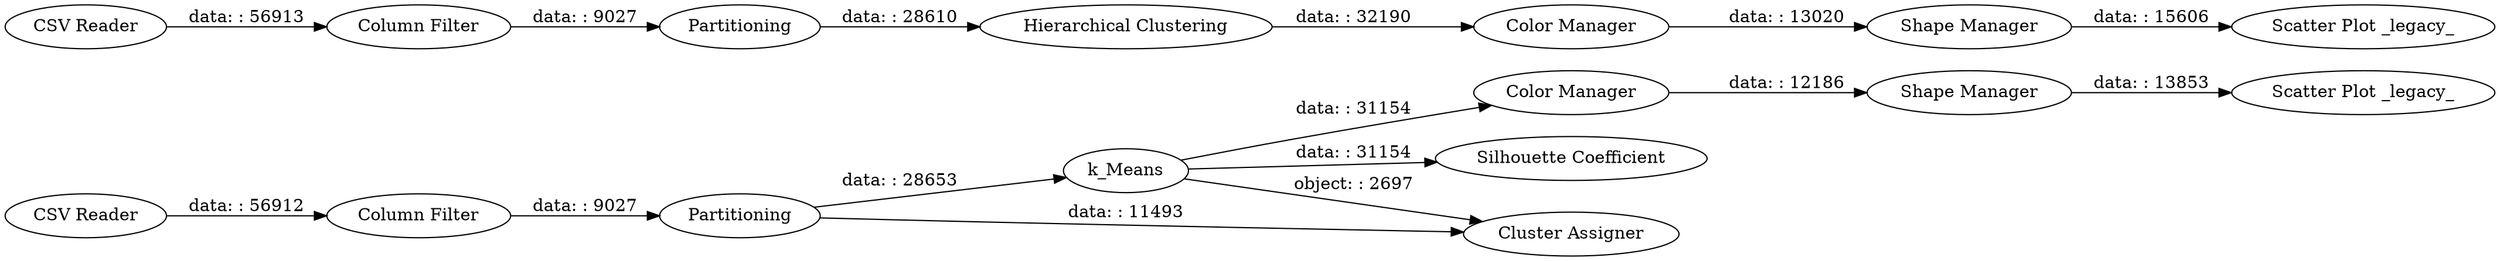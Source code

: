 digraph {
	"-601585500395989201_4" [label=k_Means]
	"-601585500395989201_2" [label="Column Filter"]
	"-601585500395989201_3" [label=Partitioning]
	"-601585500395989201_11" [label="Column Filter"]
	"-601585500395989201_16" [label="Scatter Plot _legacy_"]
	"-601585500395989201_9" [label="Scatter Plot _legacy_"]
	"-601585500395989201_14" [label="Color Manager"]
	"-601585500395989201_12" [label=Partitioning]
	"-601585500395989201_10" [label="CSV Reader"]
	"-601585500395989201_1" [label="CSV Reader"]
	"-601585500395989201_13" [label="Hierarchical Clustering"]
	"-601585500395989201_7" [label="Color Manager"]
	"-601585500395989201_8" [label="Shape Manager"]
	"-601585500395989201_6" [label="Silhouette Coefficient"]
	"-601585500395989201_15" [label="Shape Manager"]
	"-601585500395989201_5" [label="Cluster Assigner"]
	"-601585500395989201_11" -> "-601585500395989201_12" [label="data: : 9027"]
	"-601585500395989201_4" -> "-601585500395989201_6" [label="data: : 31154"]
	"-601585500395989201_15" -> "-601585500395989201_16" [label="data: : 15606"]
	"-601585500395989201_7" -> "-601585500395989201_8" [label="data: : 12186"]
	"-601585500395989201_12" -> "-601585500395989201_13" [label="data: : 28610"]
	"-601585500395989201_3" -> "-601585500395989201_5" [label="data: : 11493"]
	"-601585500395989201_13" -> "-601585500395989201_14" [label="data: : 32190"]
	"-601585500395989201_2" -> "-601585500395989201_3" [label="data: : 9027"]
	"-601585500395989201_4" -> "-601585500395989201_5" [label="object: : 2697"]
	"-601585500395989201_8" -> "-601585500395989201_9" [label="data: : 13853"]
	"-601585500395989201_14" -> "-601585500395989201_15" [label="data: : 13020"]
	"-601585500395989201_3" -> "-601585500395989201_4" [label="data: : 28653"]
	"-601585500395989201_1" -> "-601585500395989201_2" [label="data: : 56912"]
	"-601585500395989201_10" -> "-601585500395989201_11" [label="data: : 56913"]
	"-601585500395989201_4" -> "-601585500395989201_7" [label="data: : 31154"]
	rankdir=LR
}
